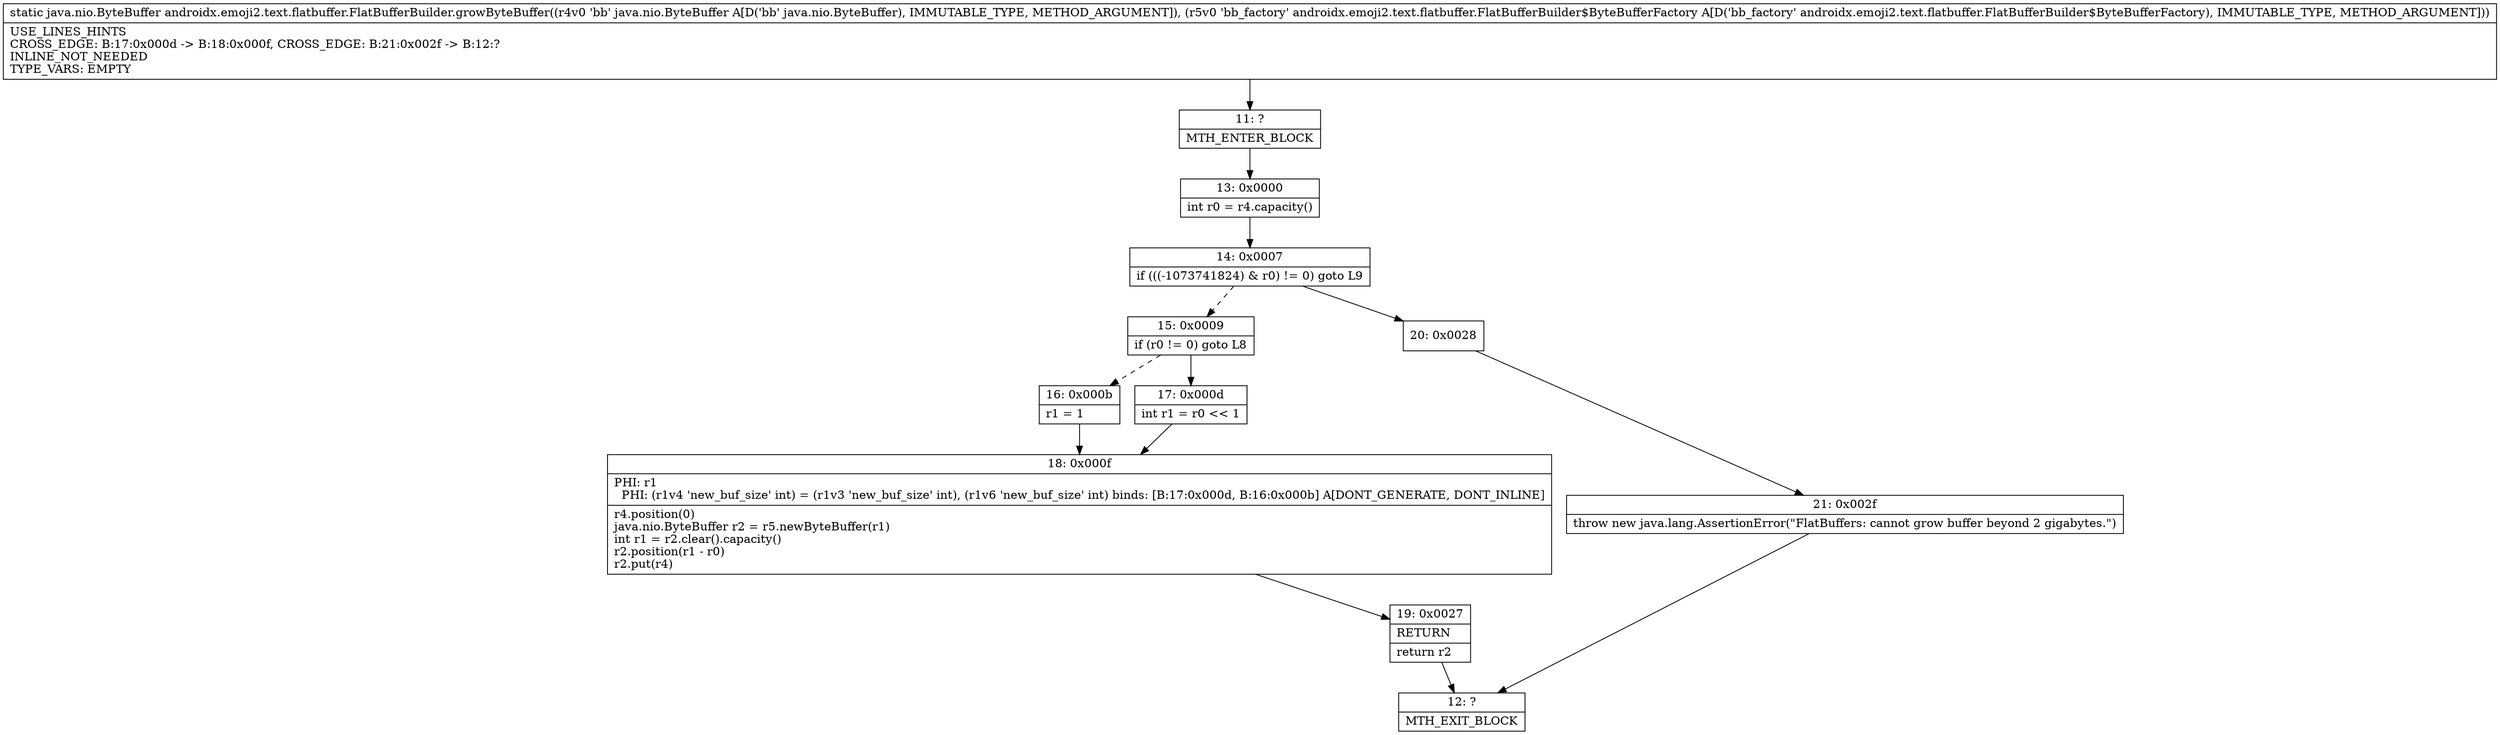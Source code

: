 digraph "CFG forandroidx.emoji2.text.flatbuffer.FlatBufferBuilder.growByteBuffer(Ljava\/nio\/ByteBuffer;Landroidx\/emoji2\/text\/flatbuffer\/FlatBufferBuilder$ByteBufferFactory;)Ljava\/nio\/ByteBuffer;" {
Node_11 [shape=record,label="{11\:\ ?|MTH_ENTER_BLOCK\l}"];
Node_13 [shape=record,label="{13\:\ 0x0000|int r0 = r4.capacity()\l}"];
Node_14 [shape=record,label="{14\:\ 0x0007|if (((\-1073741824) & r0) != 0) goto L9\l}"];
Node_15 [shape=record,label="{15\:\ 0x0009|if (r0 != 0) goto L8\l}"];
Node_16 [shape=record,label="{16\:\ 0x000b|r1 = 1\l}"];
Node_18 [shape=record,label="{18\:\ 0x000f|PHI: r1 \l  PHI: (r1v4 'new_buf_size' int) = (r1v3 'new_buf_size' int), (r1v6 'new_buf_size' int) binds: [B:17:0x000d, B:16:0x000b] A[DONT_GENERATE, DONT_INLINE]\l|r4.position(0)\ljava.nio.ByteBuffer r2 = r5.newByteBuffer(r1)\lint r1 = r2.clear().capacity()\lr2.position(r1 \- r0)\lr2.put(r4)\l}"];
Node_19 [shape=record,label="{19\:\ 0x0027|RETURN\l|return r2\l}"];
Node_12 [shape=record,label="{12\:\ ?|MTH_EXIT_BLOCK\l}"];
Node_17 [shape=record,label="{17\:\ 0x000d|int r1 = r0 \<\< 1\l}"];
Node_20 [shape=record,label="{20\:\ 0x0028}"];
Node_21 [shape=record,label="{21\:\ 0x002f|throw new java.lang.AssertionError(\"FlatBuffers: cannot grow buffer beyond 2 gigabytes.\")\l}"];
MethodNode[shape=record,label="{static java.nio.ByteBuffer androidx.emoji2.text.flatbuffer.FlatBufferBuilder.growByteBuffer((r4v0 'bb' java.nio.ByteBuffer A[D('bb' java.nio.ByteBuffer), IMMUTABLE_TYPE, METHOD_ARGUMENT]), (r5v0 'bb_factory' androidx.emoji2.text.flatbuffer.FlatBufferBuilder$ByteBufferFactory A[D('bb_factory' androidx.emoji2.text.flatbuffer.FlatBufferBuilder$ByteBufferFactory), IMMUTABLE_TYPE, METHOD_ARGUMENT]))  | USE_LINES_HINTS\lCROSS_EDGE: B:17:0x000d \-\> B:18:0x000f, CROSS_EDGE: B:21:0x002f \-\> B:12:?\lINLINE_NOT_NEEDED\lTYPE_VARS: EMPTY\l}"];
MethodNode -> Node_11;Node_11 -> Node_13;
Node_13 -> Node_14;
Node_14 -> Node_15[style=dashed];
Node_14 -> Node_20;
Node_15 -> Node_16[style=dashed];
Node_15 -> Node_17;
Node_16 -> Node_18;
Node_18 -> Node_19;
Node_19 -> Node_12;
Node_17 -> Node_18;
Node_20 -> Node_21;
Node_21 -> Node_12;
}

